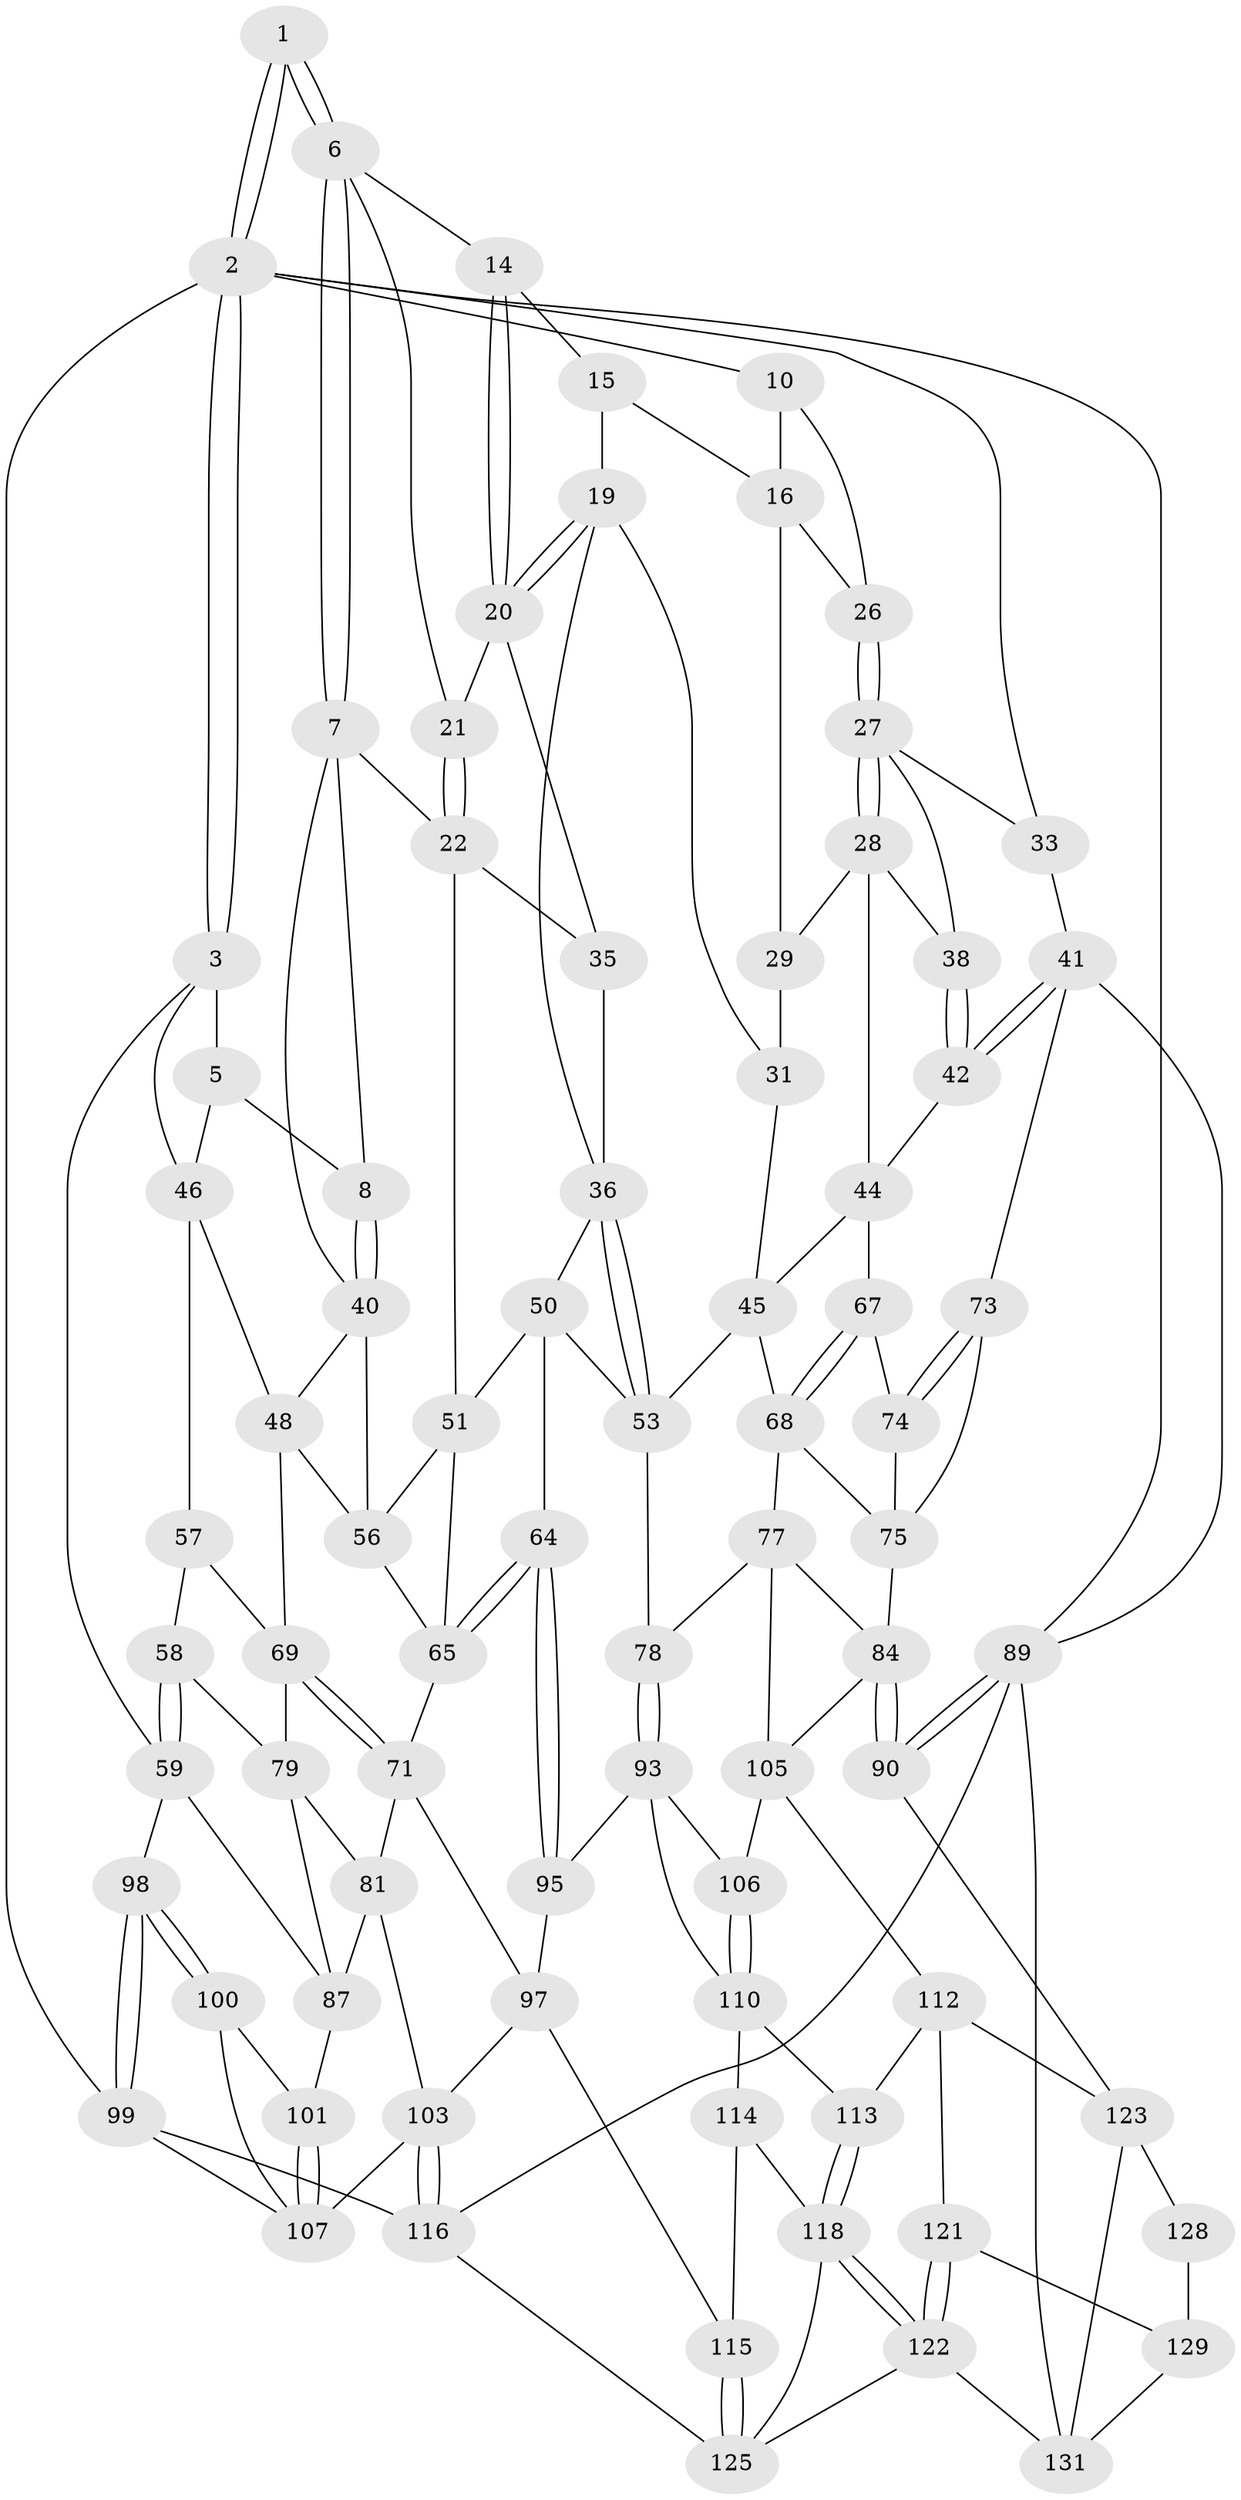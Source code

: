 // Generated by graph-tools (version 1.1) at 2025/52/02/27/25 19:52:44]
// undirected, 80 vertices, 175 edges
graph export_dot {
graph [start="1"]
  node [color=gray90,style=filled];
  1 [pos="+0.2652610482799639+0"];
  2 [pos="+0+0",super="+12"];
  3 [pos="+0+0.08026296282298728",super="+4"];
  5 [pos="+0.1567087687489834+0.04334763226092464",super="+9"];
  6 [pos="+0.33666343773988244+0",super="+13"];
  7 [pos="+0.30377321560821097+0",super="+24"];
  8 [pos="+0.23613296124984356+0.16618393356255262"];
  10 [pos="+0.6366154899656783+0",super="+11"];
  14 [pos="+0.4956238986192046+0"];
  15 [pos="+0.5003712188691446+0",super="+18"];
  16 [pos="+0.7967593210675614+0.0843212195721258",super="+17"];
  19 [pos="+0.6033548395020613+0.19646055281069308",super="+32"];
  20 [pos="+0.556657713521889+0.1198885495645424",super="+25"];
  21 [pos="+0.42792238948779737+0.06981473948021717"];
  22 [pos="+0.4161749498953043+0.14722943565324892",super="+23"];
  26 [pos="+0.8334322701599881+0.08003480200546341"];
  27 [pos="+0.8803174270913674+0.1569269493811789",super="+34"];
  28 [pos="+0.8612257241533848+0.19175718864576846",super="+39"];
  29 [pos="+0.7951909032898827+0.20514921204073533",super="+30"];
  31 [pos="+0.6870752865780416+0.2266685644072299",super="+43"];
  33 [pos="+1+0.019207484450064375"];
  35 [pos="+0.4863016371160587+0.21358943949037157"];
  36 [pos="+0.603148852438632+0.3049603085705142",super="+37"];
  38 [pos="+0.9351975074480365+0.23005492315107842"];
  40 [pos="+0.2948506502278957+0.222522887980921",super="+47"];
  41 [pos="+1+0.31988028198098056",super="+72"];
  42 [pos="+1+0.315005697414432"];
  44 [pos="+0.8748391997283342+0.303288189220047",super="+54"];
  45 [pos="+0.7871762609668315+0.296910195043196",super="+52"];
  46 [pos="+0.12812853043346484+0.22310779791391983",super="+49"];
  48 [pos="+0.1669429147378059+0.30205272546975315",super="+61"];
  50 [pos="+0.4256057666125032+0.26318801632164973",super="+63"];
  51 [pos="+0.3793553892472406+0.2652216145460077",super="+55"];
  53 [pos="+0.6131963357989214+0.34325196579951556",super="+62"];
  56 [pos="+0.2837262257662561+0.3051922024079735",super="+60"];
  57 [pos="+0.07739449744925726+0.34008801533884986"];
  58 [pos="+0+0.37909882229856734"];
  59 [pos="+0+0.4017424769283158",super="+88"];
  64 [pos="+0.44601675436274696+0.4802540900603834"];
  65 [pos="+0.4045264925023035+0.4619778748168069",super="+66"];
  67 [pos="+0.8790046189792895+0.39827145874685826"];
  68 [pos="+0.8329512872519697+0.433075309867606",super="+76"];
  69 [pos="+0.23730258132203122+0.42388866360384886",super="+70"];
  71 [pos="+0.30394485405440885+0.4722370139940861",super="+80"];
  73 [pos="+1+0.47234599175194986"];
  74 [pos="+0.9432686932312867+0.44481393908577055"];
  75 [pos="+0.8879647203354024+0.5116448266617162",super="+83"];
  77 [pos="+0.729138386622743+0.547912349572918",super="+86"];
  78 [pos="+0.6856976318494944+0.5122290165274691"];
  79 [pos="+0.13491257497653428+0.49025452047202317",super="+82"];
  81 [pos="+0.21854060681893278+0.5875649399737042",super="+91"];
  84 [pos="+0.9611061273978683+0.7055199486892868",super="+85"];
  87 [pos="+0.10755135492638121+0.5273819411512729",super="+92"];
  89 [pos="+1+0.7156498000463658",super="+96"];
  90 [pos="+1+0.7229753998943536"];
  93 [pos="+0.5281692237183726+0.6227017022148575",super="+94"];
  95 [pos="+0.45791186200792156+0.6025578153472528"];
  97 [pos="+0.31976014723817886+0.643029688846995",super="+102"];
  98 [pos="+0+0.6002746862265298"];
  99 [pos="+0+0.8489005167015766",super="+117"];
  100 [pos="+0.04788746542276383+0.638959100567274"];
  101 [pos="+0.05625780515252129+0.635538122860114"];
  103 [pos="+0.2530741578472034+0.7742772971020149",super="+104"];
  105 [pos="+0.7092800089900617+0.609277600387187",super="+108"];
  106 [pos="+0.6886204710833966+0.6357516625294248"];
  107 [pos="+0.15146041704255717+0.6782277353945523",super="+109"];
  110 [pos="+0.662512882718601+0.725594135314105",super="+111"];
  112 [pos="+0.7445454623618257+0.7778260842499093",super="+120"];
  113 [pos="+0.6745280499362045+0.7493101996141748"];
  114 [pos="+0.478237010506166+0.7356068238562405"];
  115 [pos="+0.311036880948196+0.7876181448726268"];
  116 [pos="+0.11934919880096742+0.8737764808630891",super="+127"];
  118 [pos="+0.6163518277245176+0.8523476000282014",super="+119"];
  121 [pos="+0.7396571519650408+0.8480295267758523"];
  122 [pos="+0.6619608895360837+0.9049638158507688",super="+132"];
  123 [pos="+0.9116435713831734+0.8357656736777433",super="+124"];
  125 [pos="+0.41211057947828067+1",super="+126"];
  128 [pos="+0.8323465995042215+0.8636036635011526"];
  129 [pos="+0.7520820029533852+0.8619335675536308",super="+130"];
  131 [pos="+0.7597463774311072+1",super="+133"];
  1 -- 2;
  1 -- 2;
  1 -- 6;
  1 -- 6;
  2 -- 3;
  2 -- 3;
  2 -- 99;
  2 -- 33;
  2 -- 10;
  2 -- 89;
  3 -- 59;
  3 -- 5;
  3 -- 46;
  5 -- 8;
  5 -- 46;
  6 -- 7;
  6 -- 7;
  6 -- 21;
  6 -- 14;
  7 -- 8;
  7 -- 40;
  7 -- 22;
  8 -- 40;
  8 -- 40;
  10 -- 16;
  10 -- 26;
  14 -- 15;
  14 -- 20;
  14 -- 20;
  15 -- 19;
  15 -- 16;
  16 -- 26;
  16 -- 29;
  19 -- 20;
  19 -- 20;
  19 -- 36;
  19 -- 31;
  20 -- 35;
  20 -- 21;
  21 -- 22;
  21 -- 22;
  22 -- 35;
  22 -- 51;
  26 -- 27;
  26 -- 27;
  27 -- 28;
  27 -- 28;
  27 -- 33;
  27 -- 38;
  28 -- 29;
  28 -- 38;
  28 -- 44;
  29 -- 31 [weight=2];
  31 -- 45;
  33 -- 41;
  35 -- 36;
  36 -- 53;
  36 -- 53;
  36 -- 50;
  38 -- 42;
  38 -- 42;
  40 -- 48;
  40 -- 56;
  41 -- 42;
  41 -- 42;
  41 -- 89;
  41 -- 73;
  42 -- 44;
  44 -- 45;
  44 -- 67;
  45 -- 53;
  45 -- 68;
  46 -- 48;
  46 -- 57;
  48 -- 69;
  48 -- 56;
  50 -- 51;
  50 -- 64;
  50 -- 53;
  51 -- 56;
  51 -- 65;
  53 -- 78;
  56 -- 65;
  57 -- 58;
  57 -- 69;
  58 -- 59;
  58 -- 59;
  58 -- 79;
  59 -- 98;
  59 -- 87;
  64 -- 65;
  64 -- 65;
  64 -- 95;
  64 -- 95;
  65 -- 71;
  67 -- 68;
  67 -- 68;
  67 -- 74;
  68 -- 75;
  68 -- 77;
  69 -- 71;
  69 -- 71;
  69 -- 79;
  71 -- 81;
  71 -- 97;
  73 -- 74;
  73 -- 74;
  73 -- 75;
  74 -- 75;
  75 -- 84;
  77 -- 78;
  77 -- 105;
  77 -- 84;
  78 -- 93;
  78 -- 93;
  79 -- 81;
  79 -- 87;
  81 -- 87;
  81 -- 103;
  84 -- 90;
  84 -- 90;
  84 -- 105;
  87 -- 101;
  89 -- 90;
  89 -- 90;
  89 -- 131;
  89 -- 116;
  90 -- 123;
  93 -- 106;
  93 -- 110;
  93 -- 95;
  95 -- 97;
  97 -- 115;
  97 -- 103;
  98 -- 99;
  98 -- 99;
  98 -- 100;
  98 -- 100;
  99 -- 116 [weight=2];
  99 -- 107;
  100 -- 101;
  100 -- 107;
  101 -- 107;
  101 -- 107;
  103 -- 116;
  103 -- 116;
  103 -- 107;
  105 -- 106;
  105 -- 112;
  106 -- 110;
  106 -- 110;
  110 -- 113;
  110 -- 114;
  112 -- 113;
  112 -- 121;
  112 -- 123;
  113 -- 118;
  113 -- 118;
  114 -- 115;
  114 -- 118;
  115 -- 125;
  115 -- 125;
  116 -- 125;
  118 -- 122;
  118 -- 122;
  118 -- 125;
  121 -- 122;
  121 -- 122;
  121 -- 129;
  122 -- 131;
  122 -- 125;
  123 -- 131;
  123 -- 128;
  128 -- 129 [weight=2];
  129 -- 131;
}
